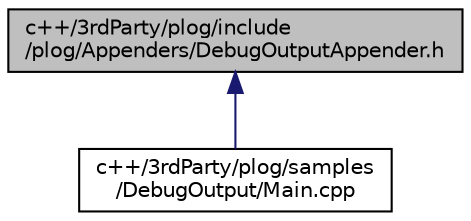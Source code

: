 digraph "c++/3rdParty/plog/include/plog/Appenders/DebugOutputAppender.h"
{
 // LATEX_PDF_SIZE
  bgcolor="transparent";
  edge [fontname="Helvetica",fontsize="10",labelfontname="Helvetica",labelfontsize="10"];
  node [fontname="Helvetica",fontsize="10",shape=record];
  Node1 [label="c++/3rdParty/plog/include\l/plog/Appenders/DebugOutputAppender.h",height=0.2,width=0.4,color="black", fillcolor="grey75", style="filled", fontcolor="black",tooltip=" "];
  Node1 -> Node2 [dir="back",color="midnightblue",fontsize="10",style="solid",fontname="Helvetica"];
  Node2 [label="c++/3rdParty/plog/samples\l/DebugOutput/Main.cpp",height=0.2,width=0.4,color="black",URL="$3rd_party_2plog_2samples_2_debug_output_2_main_8cpp.html",tooltip=" "];
}

